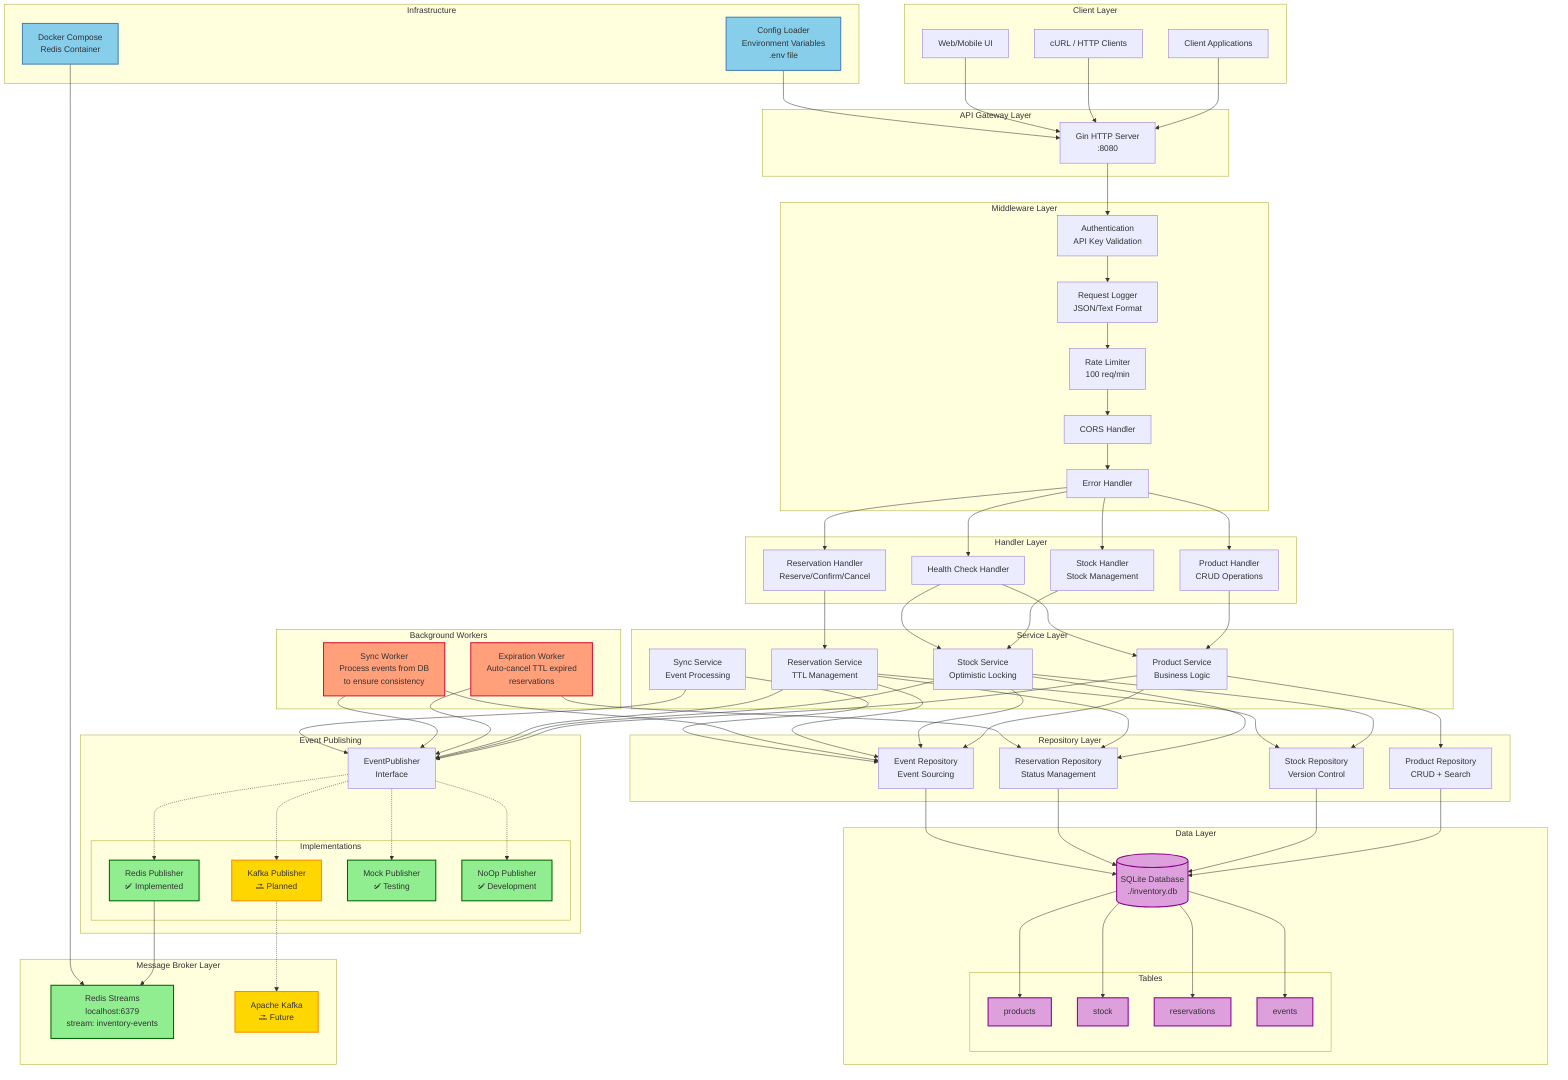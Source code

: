 graph TB
    subgraph "Client Layer"
        CLI[Client Applications]
        CURL[cURL / HTTP Clients]
        UI[Web/Mobile UI]
    end

    subgraph "API Gateway Layer"
        GIN[Gin HTTP Server<br/>:8080]
    end

    subgraph "Middleware Layer"
        AUTH[Authentication<br/>API Key Validation]
        LOGGER[Request Logger<br/>JSON/Text Format]
        RATE[Rate Limiter<br/>100 req/min]
        CORS[CORS Handler]
        ERROR[Error Handler]
    end

    subgraph "Handler Layer"
        PH[Product Handler<br/>CRUD Operations]
        SH[Stock Handler<br/>Stock Management]
        RH[Reservation Handler<br/>Reserve/Confirm/Cancel]
        HEALTH[Health Check Handler]
    end

    subgraph "Service Layer"
        PS[Product Service<br/>Business Logic]
        SS[Stock Service<br/>Optimistic Locking]
        RS[Reservation Service<br/>TTL Management]
        SYNC[Sync Service<br/>Event Processing]
    end

    subgraph "Event Publishing"
        EP[EventPublisher<br/>Interface]
        
        subgraph "Implementations"
            REDIS_PUB[Redis Publisher<br/>✅ Implemented]
            KAFKA_PUB[Kafka Publisher<br/>🔜 Planned]
            MOCK_PUB[Mock Publisher<br/>✅ Testing]
            NOOP_PUB[NoOp Publisher<br/>✅ Development]
        end
    end

    subgraph "Repository Layer"
        PR[Product Repository<br/>CRUD + Search]
        SR[Stock Repository<br/>Version Control]
        RR[Reservation Repository<br/>Status Management]
        ER[Event Repository<br/>Event Sourcing]
    end

    subgraph "Data Layer"
        SQLITE[(SQLite Database<br/>./inventory.db)]
        
        subgraph "Tables"
            T_PROD[products]
            T_STOCK[stock]
            T_RESERV[reservations]
            T_EVENTS[events]
        end
    end

    subgraph "Message Broker Layer"
        REDIS[Redis Streams<br/>localhost:6379<br/>stream: inventory-events]
        KAFKA[Apache Kafka<br/>🔜 Future]
    end

    subgraph "Background Workers"
        EXP_WORKER[Expiration Worker<br/>Auto-cancel TTL expired<br/>reservations]
        SYNC_WORKER[Sync Worker<br/>Process events from DB<br/>to ensure consistency]
    end

    subgraph "Infrastructure"
        DOCKER[Docker Compose<br/>Redis Container]
        CONFIG[Config Loader<br/>Environment Variables<br/>.env file]
    end

    %% Client to API
    CLI --> GIN
    CURL --> GIN
    UI --> GIN

    %% API to Middleware
    GIN --> AUTH
    AUTH --> LOGGER
    LOGGER --> RATE
    RATE --> CORS
    CORS --> ERROR

    %% Middleware to Handlers
    ERROR --> PH
    ERROR --> SH
    ERROR --> RH
    ERROR --> HEALTH

    %% Handlers to Services
    PH --> PS
    SH --> SS
    RH --> RS
    HEALTH --> PS
    HEALTH --> SS

    %% Services to Repositories
    PS --> PR
    SS --> SR
    SS --> RR
    RS --> RR
    RS --> SR

    %% Services to Event Publisher
    PS --> EP
    SS --> EP
    RS --> EP

    %% Event Publisher to Implementations
    EP -.-> REDIS_PUB
    EP -.-> KAFKA_PUB
    EP -.-> MOCK_PUB
    EP -.-> NOOP_PUB

    %% Event Publisher to Message Brokers
    REDIS_PUB --> REDIS
    KAFKA_PUB -.-> KAFKA

    %% Services to Event Repository
    PS --> ER
    SS --> ER
    RS --> ER

    %% Repositories to Database
    PR --> SQLITE
    SR --> SQLITE
    RR --> SQLITE
    ER --> SQLITE

    %% Database Tables
    SQLITE --> T_PROD
    SQLITE --> T_STOCK
    SQLITE --> T_RESERV
    SQLITE --> T_EVENTS

    %% Background Workers
    EXP_WORKER --> RR
    EXP_WORKER --> EP
    SYNC_WORKER --> ER
    SYNC_WORKER --> EP

    %% Infrastructure
    CONFIG --> GIN
    DOCKER --> REDIS

    %% Sync Service
    SYNC --> ER
    SYNC --> EP

    %% Styling
    classDef implemented fill:#90EE90,stroke:#006400,stroke-width:2px
    classDef planned fill:#FFD700,stroke:#FF8C00,stroke-width:2px
    classDef infrastructure fill:#87CEEB,stroke:#4682B4,stroke-width:2px
    classDef database fill:#DDA0DD,stroke:#8B008B,stroke-width:2px
    classDef worker fill:#FFA07A,stroke:#DC143C,stroke-width:2px

    class REDIS_PUB,MOCK_PUB,NOOP_PUB,REDIS implemented
    class KAFKA_PUB,KAFKA planned
    class DOCKER,CONFIG infrastructure
    class SQLITE,T_PROD,T_STOCK,T_RESERV,T_EVENTS database
    class EXP_WORKER,SYNC_WORKER worker